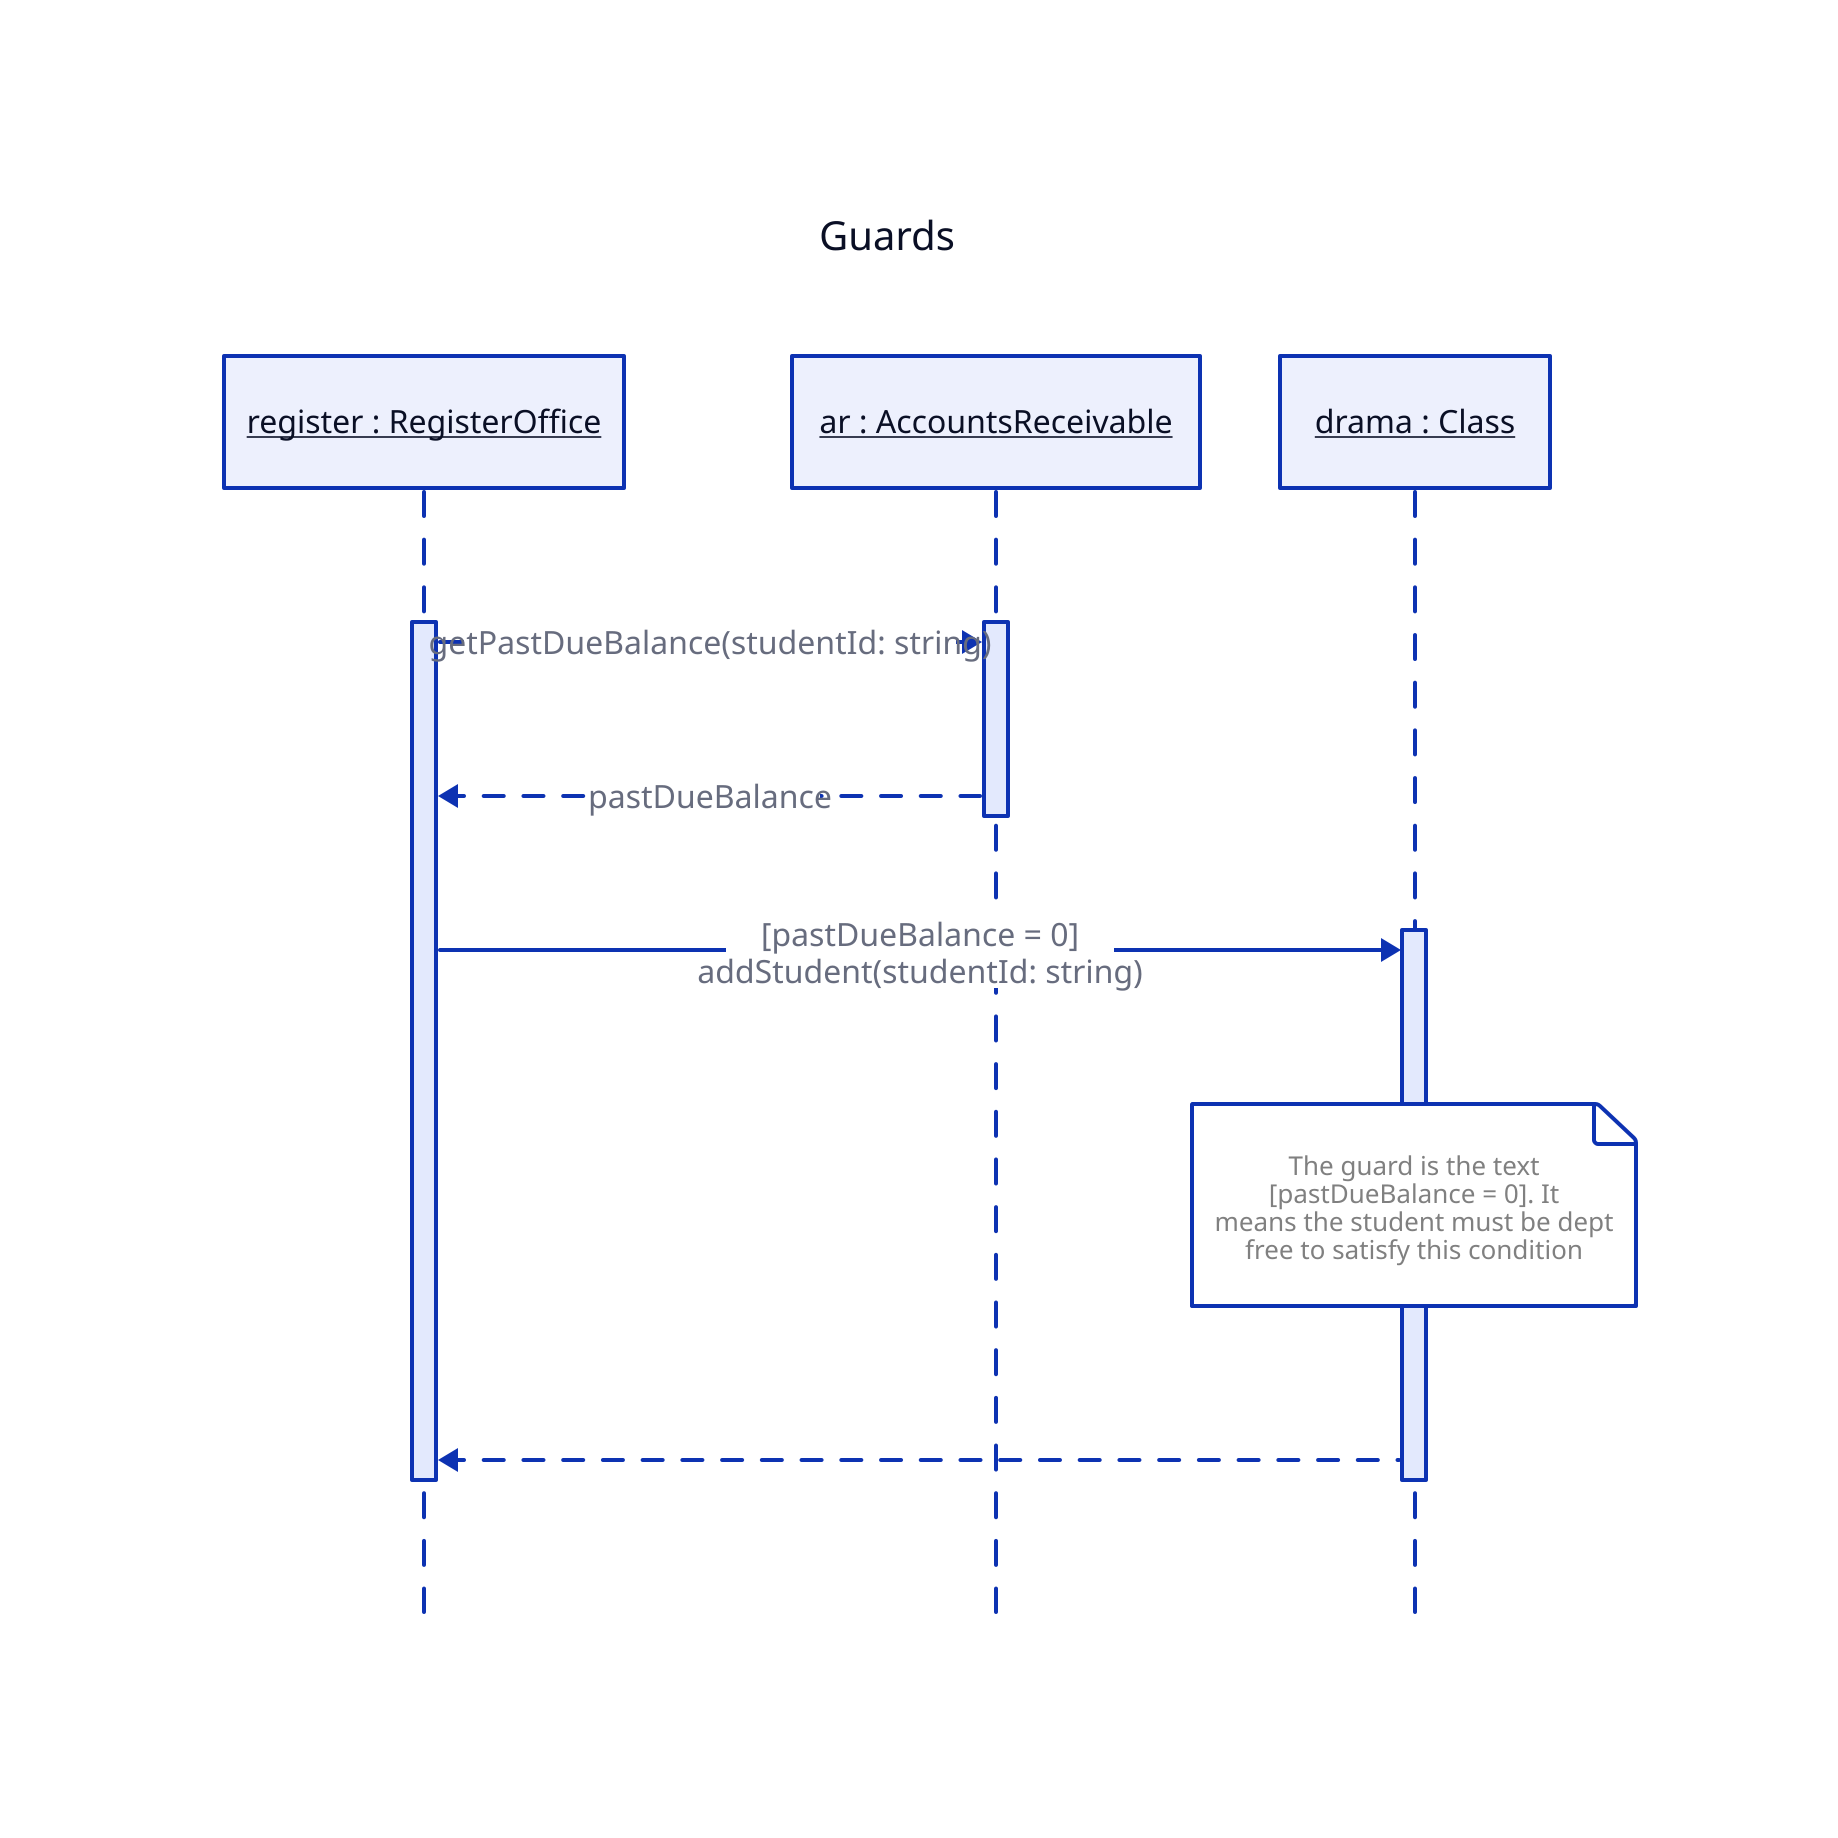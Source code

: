 Guards {
    # reference: https://developer.ibm.com/articles/the-sequence-diagram/
    shape: sequence_diagram
    style: {
        font-size: 20
    }

    vars: {
        underline: {
            underline: true
        }
    }

    register: register : RegisterOffice {
        style: ${underline}
    }
    ar: ar : AccountsReceivable {
        style: ${underline}
    }
    drama: drama : Class {
        style: ${underline}
    }

    register.lifeline -> ar.lifeline: getPastDueBalance(studentId: string)
    register.lifeline <- ar.lifeline: pastDueBalance {
        style: {
            stroke-dash: 5
        }
    }

    register.lifeline -> drama.lifeline: \[pastDueBalance = 0\] \naddStudent(studentId: string)
    drama.lifeline."The guard is the text \n[pastDueBalance = 0]. It \nmeans the student must be dept \nfree to satisfy this condition" {
        style: {
            font-size: 13
            font-color: grey
        }
    }
    register.lifeline <- drama.lifeline {
        style.stroke-dash: 5
    }

}